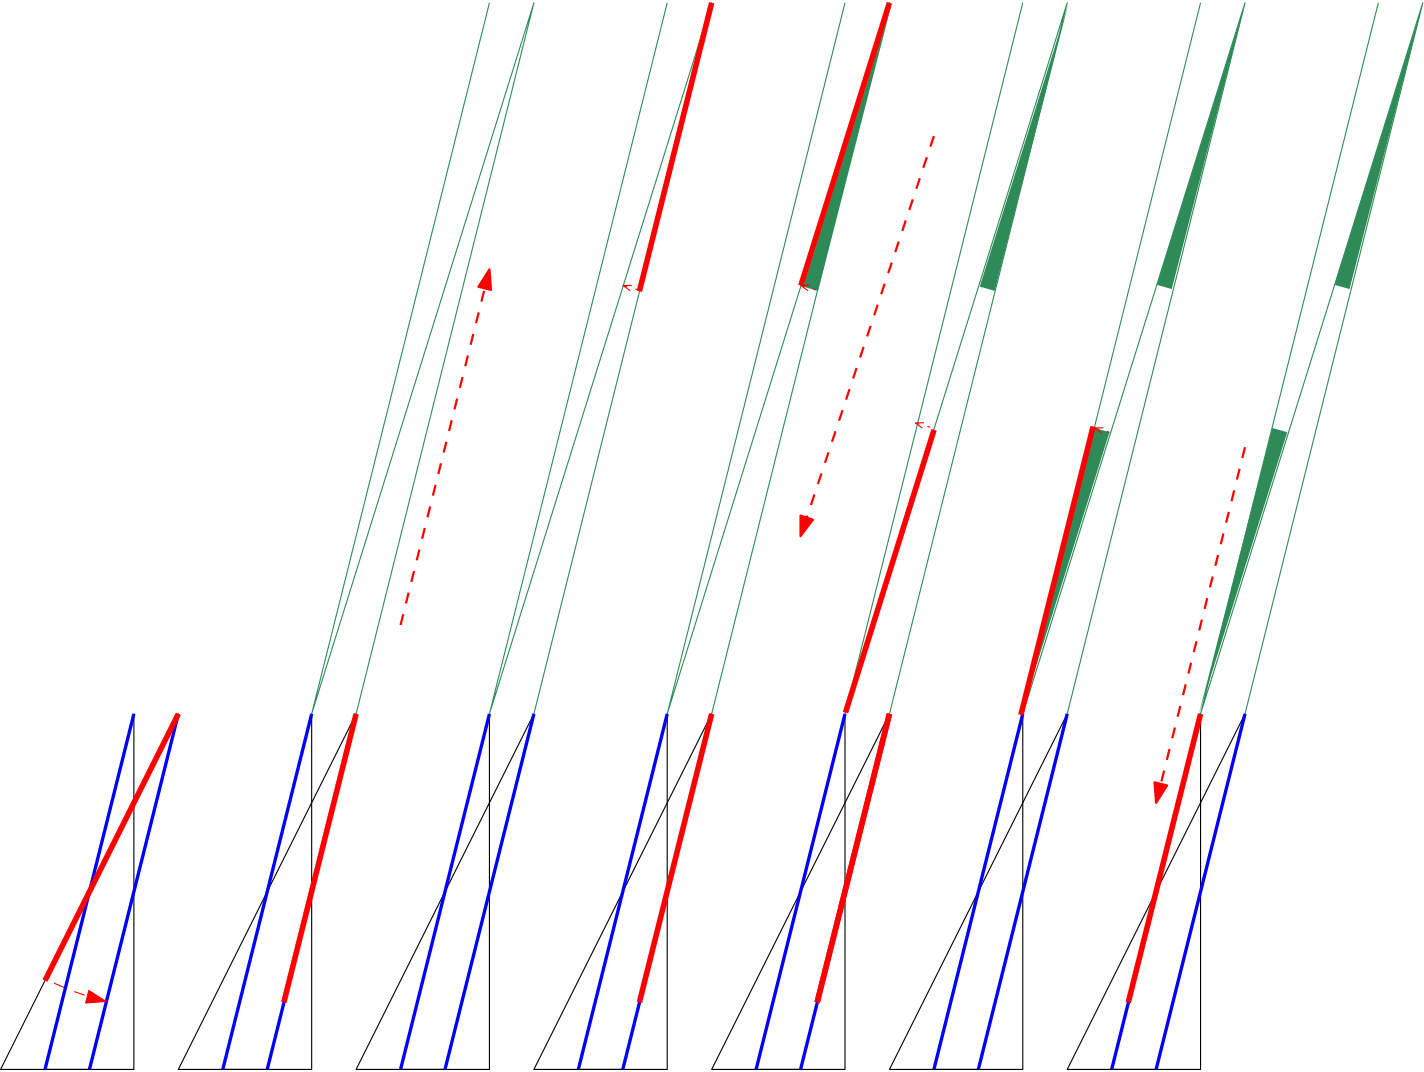 <?xml version="1.0"?>
<!DOCTYPE ipe SYSTEM "ipe.dtd">
<ipe version="70218" creator="Ipe 7.2.28">
<info created="D:20240515175311" modified="D:20240515180632"/>
<ipestyle name="basic">
<symbol name="arrow/arc(spx)">
<path stroke="sym-stroke" fill="sym-stroke" pen="sym-pen">
0 0 m
-1 0.333 l
-1 -0.333 l
h
</path>
</symbol>
<symbol name="arrow/farc(spx)">
<path stroke="sym-stroke" fill="white" pen="sym-pen">
0 0 m
-1 0.333 l
-1 -0.333 l
h
</path>
</symbol>
<symbol name="arrow/ptarc(spx)">
<path stroke="sym-stroke" fill="sym-stroke" pen="sym-pen">
0 0 m
-1 0.333 l
-0.8 0 l
-1 -0.333 l
h
</path>
</symbol>
<symbol name="arrow/fptarc(spx)">
<path stroke="sym-stroke" fill="white" pen="sym-pen">
0 0 m
-1 0.333 l
-0.8 0 l
-1 -0.333 l
h
</path>
</symbol>
<symbol name="mark/circle(sx)" transformations="translations">
<path fill="sym-stroke">
0.6 0 0 0.6 0 0 e
0.4 0 0 0.4 0 0 e
</path>
</symbol>
<symbol name="mark/disk(sx)" transformations="translations">
<path fill="sym-stroke">
0.6 0 0 0.6 0 0 e
</path>
</symbol>
<symbol name="mark/fdisk(sfx)" transformations="translations">
<group>
<path fill="sym-fill">
0.5 0 0 0.5 0 0 e
</path>
<path fill="sym-stroke" fillrule="eofill">
0.6 0 0 0.6 0 0 e
0.4 0 0 0.4 0 0 e
</path>
</group>
</symbol>
<symbol name="mark/box(sx)" transformations="translations">
<path fill="sym-stroke" fillrule="eofill">
-0.6 -0.6 m
0.6 -0.6 l
0.6 0.6 l
-0.6 0.6 l
h
-0.4 -0.4 m
0.4 -0.4 l
0.4 0.4 l
-0.4 0.4 l
h
</path>
</symbol>
<symbol name="mark/square(sx)" transformations="translations">
<path fill="sym-stroke">
-0.6 -0.6 m
0.6 -0.6 l
0.6 0.6 l
-0.6 0.6 l
h
</path>
</symbol>
<symbol name="mark/fsquare(sfx)" transformations="translations">
<group>
<path fill="sym-fill">
-0.5 -0.5 m
0.5 -0.5 l
0.5 0.5 l
-0.5 0.5 l
h
</path>
<path fill="sym-stroke" fillrule="eofill">
-0.6 -0.6 m
0.6 -0.6 l
0.6 0.6 l
-0.6 0.6 l
h
-0.4 -0.4 m
0.4 -0.4 l
0.4 0.4 l
-0.4 0.4 l
h
</path>
</group>
</symbol>
<symbol name="mark/cross(sx)" transformations="translations">
<group>
<path fill="sym-stroke">
-0.43 -0.57 m
0.57 0.43 l
0.43 0.57 l
-0.57 -0.43 l
h
</path>
<path fill="sym-stroke">
-0.43 0.57 m
0.57 -0.43 l
0.43 -0.57 l
-0.57 0.43 l
h
</path>
</group>
</symbol>
<symbol name="arrow/fnormal(spx)">
<path stroke="sym-stroke" fill="white" pen="sym-pen">
0 0 m
-1 0.333 l
-1 -0.333 l
h
</path>
</symbol>
<symbol name="arrow/pointed(spx)">
<path stroke="sym-stroke" fill="sym-stroke" pen="sym-pen">
0 0 m
-1 0.333 l
-0.8 0 l
-1 -0.333 l
h
</path>
</symbol>
<symbol name="arrow/fpointed(spx)">
<path stroke="sym-stroke" fill="white" pen="sym-pen">
0 0 m
-1 0.333 l
-0.8 0 l
-1 -0.333 l
h
</path>
</symbol>
<symbol name="arrow/linear(spx)">
<path stroke="sym-stroke" pen="sym-pen">
-1 0.333 m
0 0 l
-1 -0.333 l
</path>
</symbol>
<symbol name="arrow/fdouble(spx)">
<path stroke="sym-stroke" fill="white" pen="sym-pen">
0 0 m
-1 0.333 l
-1 -0.333 l
h
-1 0 m
-2 0.333 l
-2 -0.333 l
h
</path>
</symbol>
<symbol name="arrow/double(spx)">
<path stroke="sym-stroke" fill="sym-stroke" pen="sym-pen">
0 0 m
-1 0.333 l
-1 -0.333 l
h
-1 0 m
-2 0.333 l
-2 -0.333 l
h
</path>
</symbol>
<symbol name="arrow/mid-normal(spx)">
<path stroke="sym-stroke" fill="sym-stroke" pen="sym-pen">
0.5 0 m
-0.5 0.333 l
-0.5 -0.333 l
h
</path>
</symbol>
<symbol name="arrow/mid-fnormal(spx)">
<path stroke="sym-stroke" fill="white" pen="sym-pen">
0.5 0 m
-0.5 0.333 l
-0.5 -0.333 l
h
</path>
</symbol>
<symbol name="arrow/mid-pointed(spx)">
<path stroke="sym-stroke" fill="sym-stroke" pen="sym-pen">
0.5 0 m
-0.5 0.333 l
-0.3 0 l
-0.5 -0.333 l
h
</path>
</symbol>
<symbol name="arrow/mid-fpointed(spx)">
<path stroke="sym-stroke" fill="white" pen="sym-pen">
0.5 0 m
-0.5 0.333 l
-0.3 0 l
-0.5 -0.333 l
h
</path>
</symbol>
<symbol name="arrow/mid-double(spx)">
<path stroke="sym-stroke" fill="sym-stroke" pen="sym-pen">
1 0 m
0 0.333 l
0 -0.333 l
h
0 0 m
-1 0.333 l
-1 -0.333 l
h
</path>
</symbol>
<symbol name="arrow/mid-fdouble(spx)">
<path stroke="sym-stroke" fill="white" pen="sym-pen">
1 0 m
0 0.333 l
0 -0.333 l
h
0 0 m
-1 0.333 l
-1 -0.333 l
h
</path>
</symbol>
<anglesize name="22.5 deg" value="22.5"/>
<anglesize name="30 deg" value="30"/>
<anglesize name="45 deg" value="45"/>
<anglesize name="60 deg" value="60"/>
<anglesize name="90 deg" value="90"/>
<arrowsize name="large" value="10"/>
<arrowsize name="small" value="5"/>
<arrowsize name="tiny" value="3"/>
<color name="blue" value="0 0 1"/>
<color name="brown" value="0.647 0.165 0.165"/>
<color name="darkblue" value="0 0 0.545"/>
<color name="darkcyan" value="0 0.545 0.545"/>
<color name="darkgray" value="0.663"/>
<color name="darkgreen" value="0 0.392 0"/>
<color name="darkmagenta" value="0.545 0 0.545"/>
<color name="darkorange" value="1 0.549 0"/>
<color name="darkred" value="0.545 0 0"/>
<color name="gold" value="1 0.843 0"/>
<color name="gray" value="0.745"/>
<color name="green" value="0 1 0"/>
<color name="lightblue" value="0.678 0.847 0.902"/>
<color name="lightcyan" value="0.878 1 1"/>
<color name="lightgray" value="0.827"/>
<color name="lightgreen" value="0.565 0.933 0.565"/>
<color name="lightyellow" value="1 1 0.878"/>
<color name="navy" value="0 0 0.502"/>
<color name="orange" value="1 0.647 0"/>
<color name="pink" value="1 0.753 0.796"/>
<color name="purple" value="0.627 0.125 0.941"/>
<color name="red" value="1 0 0"/>
<color name="seagreen" value="0.18 0.545 0.341"/>
<color name="turquoise" value="0.251 0.878 0.816"/>
<color name="violet" value="0.933 0.51 0.933"/>
<color name="yellow" value="1 1 0"/>
<dashstyle name="dash dot dotted" value="[4 2 1 2 1 2] 0"/>
<dashstyle name="dash dotted" value="[4 2 1 2] 0"/>
<dashstyle name="dashed" value="[4] 0"/>
<dashstyle name="dotted" value="[1 3] 0"/>
<gridsize name="10 pts (~3.5 mm)" value="10"/>
<gridsize name="14 pts (~5 mm)" value="14"/>
<gridsize name="16 pts (~6 mm)" value="16"/>
<gridsize name="20 pts (~7 mm)" value="20"/>
<gridsize name="28 pts (~10 mm)" value="28"/>
<gridsize name="32 pts (~12 mm)" value="32"/>
<gridsize name="4 pts" value="4"/>
<gridsize name="56 pts (~20 mm)" value="56"/>
<gridsize name="8 pts (~3 mm)" value="8"/>
<opacity name="10%" value="0.1"/>
<opacity name="30%" value="0.3"/>
<opacity name="50%" value="0.5"/>
<opacity name="75%" value="0.75"/>
<pen name="fat" value="1.2"/>
<pen name="heavier" value="0.8"/>
<pen name="ultrafat" value="2"/>
<symbolsize name="large" value="5"/>
<symbolsize name="small" value="2"/>
<symbolsize name="tiny" value="1.1"/>
<textsize name="Huge" value="\Huge"/>
<textsize name="LARGE" value="\LARGE"/>
<textsize name="Large" value="\Large"/>
<textsize name="footnote" value="\footnotesize"/>
<textsize name="huge" value="\huge"/>
<textsize name="large" value="\large"/>
<textsize name="script" value="\scriptsize"/>
<textsize name="small" value="\small"/>
<textsize name="tiny" value="\tiny"/>
<textstyle name="center" begin="\begin{center}" end="\end{center}"/>
<textstyle name="item" begin="\begin{itemize}\item{}" end="\end{itemize}"/>
<textstyle name="itemize" begin="\begin{itemize}" end="\end{itemize}"/>
<tiling name="falling" angle="-60" step="4" width="1"/>
<tiling name="rising" angle="30" step="4" width="1"/>
</ipestyle>
<page>
<layer name="alpha"/>
<view layers="alpha" active="alpha"/>
<path layer="alpha" matrix="1 0 0 1 16 0" stroke="black">
0 64 m
64 192 l
32 64 l
h
</path>
<path matrix="1 0 0 1 16 0" stroke="black">
48 64 m
48 192 l
16 64 l
h
</path>
<path matrix="1 0 0 1 16 0" stroke="blue" pen="fat">
32 64 m
64 192 l
</path>
<path matrix="1 0 0 1 16 0" stroke="blue" pen="fat">
48 192 m
16 64 l
</path>
<path matrix="1 0 0 1 16 0" stroke="red" pen="ultrafat">
64 192 m
16 96 l
</path>
<path matrix="1 0 0 1 80 0" stroke="black">
0 64 m
64 192 l
32 64 l
h
</path>
<path matrix="1 0 0 1 80 0" stroke="black">
48 64 m
48 192 l
16 64 l
h
</path>
<path matrix="1 0 0 1 80 0" stroke="blue" pen="fat">
32 64 m
64 192 l
</path>
<path matrix="1 0 0 1 80 0" stroke="blue" pen="fat">
48 192 m
16 64 l
</path>
<path matrix="1 0 0 1 16 0" stroke="red" dash="dashed" rarrow="normal/normal">
37.9785 88.474 m
106.746 0 0 -106.746 64 192 16.2558 96.5262 a
</path>
<path stroke="red" pen="ultrafat">
144 192 m
117.977 88.1333 l
</path>
<path stroke="seagreen">
144 192 m
208 448 l
128 192 l
192 448 l
</path>
<path matrix="1 0 0 1 144 0" stroke="black">
0 64 m
64 192 l
32 64 l
h
</path>
<path matrix="1 0 0 1 144 0" stroke="black">
48 64 m
48 192 l
16 64 l
h
</path>
<path matrix="1 0 0 1 144 0" stroke="blue" pen="fat">
32 64 m
64 192 l
</path>
<path matrix="1 0 0 1 144 0" stroke="blue" pen="fat">
48 192 m
16 64 l
</path>
<path matrix="1 0 0 1 64 0" stroke="seagreen">
144 192 m
208 448 l
128 192 l
192 448 l
</path>
<path matrix="1 0 0 1 208 0" stroke="black">
0 64 m
64 192 l
32 64 l
h
</path>
<path matrix="1 0 0 1 208 0" stroke="black">
48 64 m
48 192 l
16 64 l
h
</path>
<path matrix="1 0 0 1 208 0" stroke="blue" pen="fat">
32 64 m
64 192 l
</path>
<path matrix="1 0 0 1 128 256" stroke="red" pen="ultrafat">
144 192 m
117.977 88.1333 l
</path>
<path matrix="1 0 0 1 208 0" stroke="blue" pen="fat">
48 192 m
16 64 l
</path>
<path matrix="1 0 0 1 272 0" stroke="black">
0 64 m
64 192 l
32 64 l
h
</path>
<path matrix="1 0 0 1 272 0" stroke="black">
48 64 m
48 192 l
16 64 l
h
</path>
<path matrix="1 0 0 1 272 0" stroke="blue" pen="fat">
32 64 m
64 192 l
</path>
<path matrix="1 0 0 1 272 0" stroke="blue" pen="fat">
48 192 m
16 64 l
</path>
<path matrix="1 0 0 1 192 0" stroke="seagreen">
144 192 m
208 448 l
128 192 l
192 448 l
</path>
<path matrix="1 0 0 1 336 0" stroke="black">
0 64 m
64 192 l
32 64 l
h
</path>
<path matrix="1 0 0 1 336 0" stroke="black">
48 64 m
48 192 l
16 64 l
h
</path>
<path matrix="1 0 0 1 336 0" stroke="blue" pen="fat">
48 192 m
16 64 l
</path>
<path matrix="1 0 0 1 256 0" stroke="seagreen">
144 192 m
208 448 l
128 192 l
192 448 l
</path>
<path matrix="1 0 0 1 128 0" stroke="red" pen="ultrafat">
144 192 m
117.977 88.1333 l
</path>
<path matrix="1 0 0 1 192 0" stroke="red" pen="ultrafat">
144 192 m
117.977 88.1333 l
</path>
<path matrix="1 0 0 1 336 0" stroke="blue" pen="fat">
32 64 m
64 192 l
</path>
<path matrix="1 0 0 1 144 -384" stroke="red" dash="dotted" arrow="linear/tiny">
101.472 728.677 m
106.674 0 0 -106.674 128 832 96.1029 730.207 a
</path>
<path matrix="1 0 0 1 64 -384" stroke="seagreen">
208 576 m
272 832 l
192 576 l
256 832 l
</path>
<path matrix="-1 0 0 -1 655.308 1023.61" fill="seagreen">
272 832 m
240.103 730.207 l
245.472 728.677 l
h
</path>
<path matrix="1 0 0 1 64.803 -384.401" fill="seagreen">
272 832 m
240.103 730.207 l
245.472 728.677 l
h
</path>
<path matrix="1 0 0 1 64 -384" stroke="red" pen="ultrafat">
272 832 m
240.103 730.207 l
</path>
<path stroke="red" dash="dashed" pen="heavier" arrow="normal/normal">
160 224 m
192 352 l
</path>
<path matrix="1 0 0 1 265.331 103.473" stroke="red" pen="ultrafat">
144 192 m
117.977 88.1333 l
</path>
<path matrix="1 0 0 1 64 -384" stroke="red" dash="dotted" arrow="linear/tiny">
245.472 728.677 m
106.674 0 0 -106.674 272 832 240.103 730.207 a
</path>
<path matrix="1 0 0 1 128.401 -384.401" fill="seagreen">
272 832 m
240.103 730.207 l
245.472 728.677 l
h
</path>
<path matrix="1 0 0 1 192 0" stroke="red" pen="ultrafat">
144 192 m
117.977 88.1333 l
</path>
<path matrix="1 0 0 1 80.0591 -537.754" stroke="red" pen="ultrafat">
272 832 m
240.103 730.207 l
</path>
<path matrix="1 0 0 1 192.157 -383.758" fill="seagreen">
272 832 m
240.103 730.207 l
245.472 728.677 l
h
</path>
<path matrix="1 0 0 1 105.173 -433.453" stroke="red" dash="dotted" arrow="linear/tiny">
245.472 728.677 m
106.674 0 0 -106.674 272 832 240.103 730.207 a
</path>
<path matrix="1 0 0 1 169.733 -435.277" stroke="red" dash="dotted" arrow="linear/tiny">
245.472 728.677 m
106.674 0 0 -106.674 272 832 240.103 730.207 a
</path>
<path matrix="1 0 0 1 400 0" stroke="black">
0 64 m
64 192 l
32 64 l
h
</path>
<path matrix="1 0 0 1 400 0" stroke="black">
48 64 m
48 192 l
16 64 l
h
</path>
<path matrix="1 0 0 1 400 0" stroke="blue" pen="fat">
48 192 m
16 64 l
</path>
<path matrix="1 0 0 1 320 0" stroke="seagreen">
144 192 m
208 448 l
128 192 l
192 448 l
</path>
<path matrix="1 0 0 1 400 0" stroke="blue" pen="fat">
32 64 m
64 192 l
</path>
<path matrix="-1 0 0 -1 719.308 1023.61" fill="seagreen">
272 832 m
240.103 730.207 l
245.472 728.677 l
h
</path>
<path matrix="1 0 0 1 304 -0.0279518" stroke="red" pen="ultrafat">
144 192 m
117.977 88.1333 l
</path>
<path matrix="1 0 0 1 256.157 -383.758" fill="seagreen">
272 832 m
240.103 730.207 l
245.472 728.677 l
h
</path>
<path matrix="-1 0 0 -1 624 512" stroke="red" dash="dashed" pen="heavier" arrow="normal/normal">
160 224 m
192 352 l
</path>
<path stroke="red" dash="dashed" pen="heavier" arrow="normal/normal">
352 400 m
304 256 l
</path>
</page>
</ipe>
